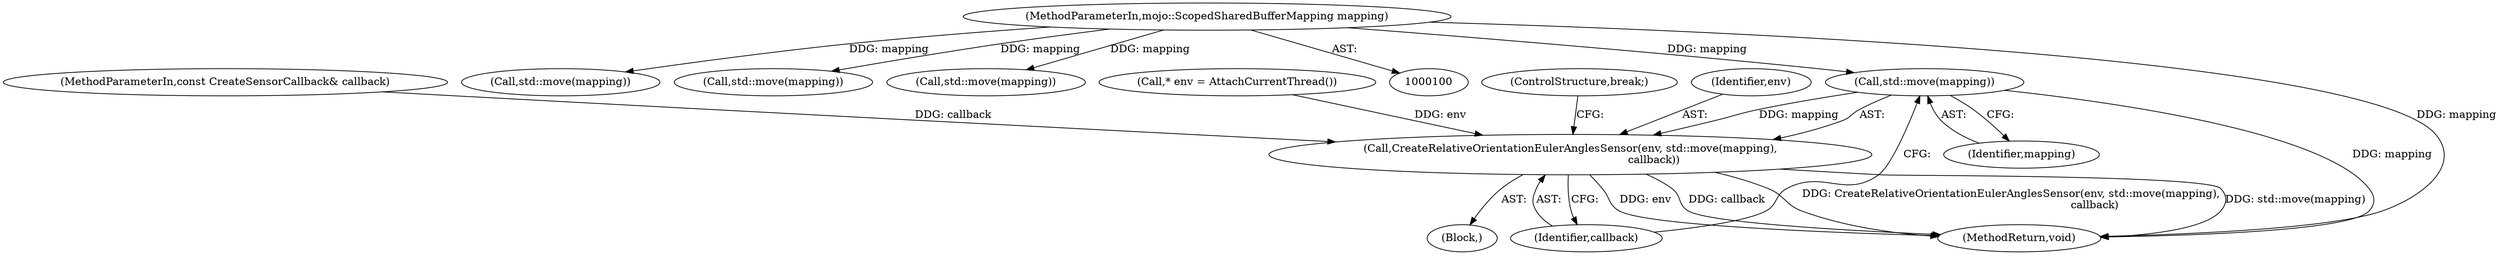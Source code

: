 digraph "1_Chrome_c0c8978849ac57e4ecd613ddc8ff7852a2054734_18@API" {
"1000129" [label="(Call,std::move(mapping))"];
"1000102" [label="(MethodParameterIn,mojo::ScopedSharedBufferMapping mapping)"];
"1000127" [label="(Call,CreateRelativeOrientationEulerAnglesSensor(env, std::move(mapping),\n                                                 callback))"];
"1000115" [label="(Call,std::move(mapping))"];
"1000129" [label="(Call,std::move(mapping))"];
"1000131" [label="(Identifier,callback)"];
"1000111" [label="(Block,)"];
"1000132" [label="(ControlStructure,break;)"];
"1000127" [label="(Call,CreateRelativeOrientationEulerAnglesSensor(env, std::move(mapping),\n                                                 callback))"];
"1000128" [label="(Identifier,env)"];
"1000103" [label="(MethodParameterIn,const CreateSensorCallback& callback)"];
"1000122" [label="(Call,std::move(mapping))"];
"1000161" [label="(Call,std::move(mapping))"];
"1000106" [label="(Call,* env = AttachCurrentThread())"];
"1000102" [label="(MethodParameterIn,mojo::ScopedSharedBufferMapping mapping)"];
"1000169" [label="(MethodReturn,void)"];
"1000130" [label="(Identifier,mapping)"];
"1000129" -> "1000127"  [label="AST: "];
"1000129" -> "1000130"  [label="CFG: "];
"1000130" -> "1000129"  [label="AST: "];
"1000131" -> "1000129"  [label="CFG: "];
"1000129" -> "1000169"  [label="DDG: mapping"];
"1000129" -> "1000127"  [label="DDG: mapping"];
"1000102" -> "1000129"  [label="DDG: mapping"];
"1000102" -> "1000100"  [label="AST: "];
"1000102" -> "1000169"  [label="DDG: mapping"];
"1000102" -> "1000115"  [label="DDG: mapping"];
"1000102" -> "1000122"  [label="DDG: mapping"];
"1000102" -> "1000161"  [label="DDG: mapping"];
"1000127" -> "1000111"  [label="AST: "];
"1000127" -> "1000131"  [label="CFG: "];
"1000128" -> "1000127"  [label="AST: "];
"1000131" -> "1000127"  [label="AST: "];
"1000132" -> "1000127"  [label="CFG: "];
"1000127" -> "1000169"  [label="DDG: CreateRelativeOrientationEulerAnglesSensor(env, std::move(mapping),\n                                                 callback)"];
"1000127" -> "1000169"  [label="DDG: std::move(mapping)"];
"1000127" -> "1000169"  [label="DDG: env"];
"1000127" -> "1000169"  [label="DDG: callback"];
"1000106" -> "1000127"  [label="DDG: env"];
"1000103" -> "1000127"  [label="DDG: callback"];
}
